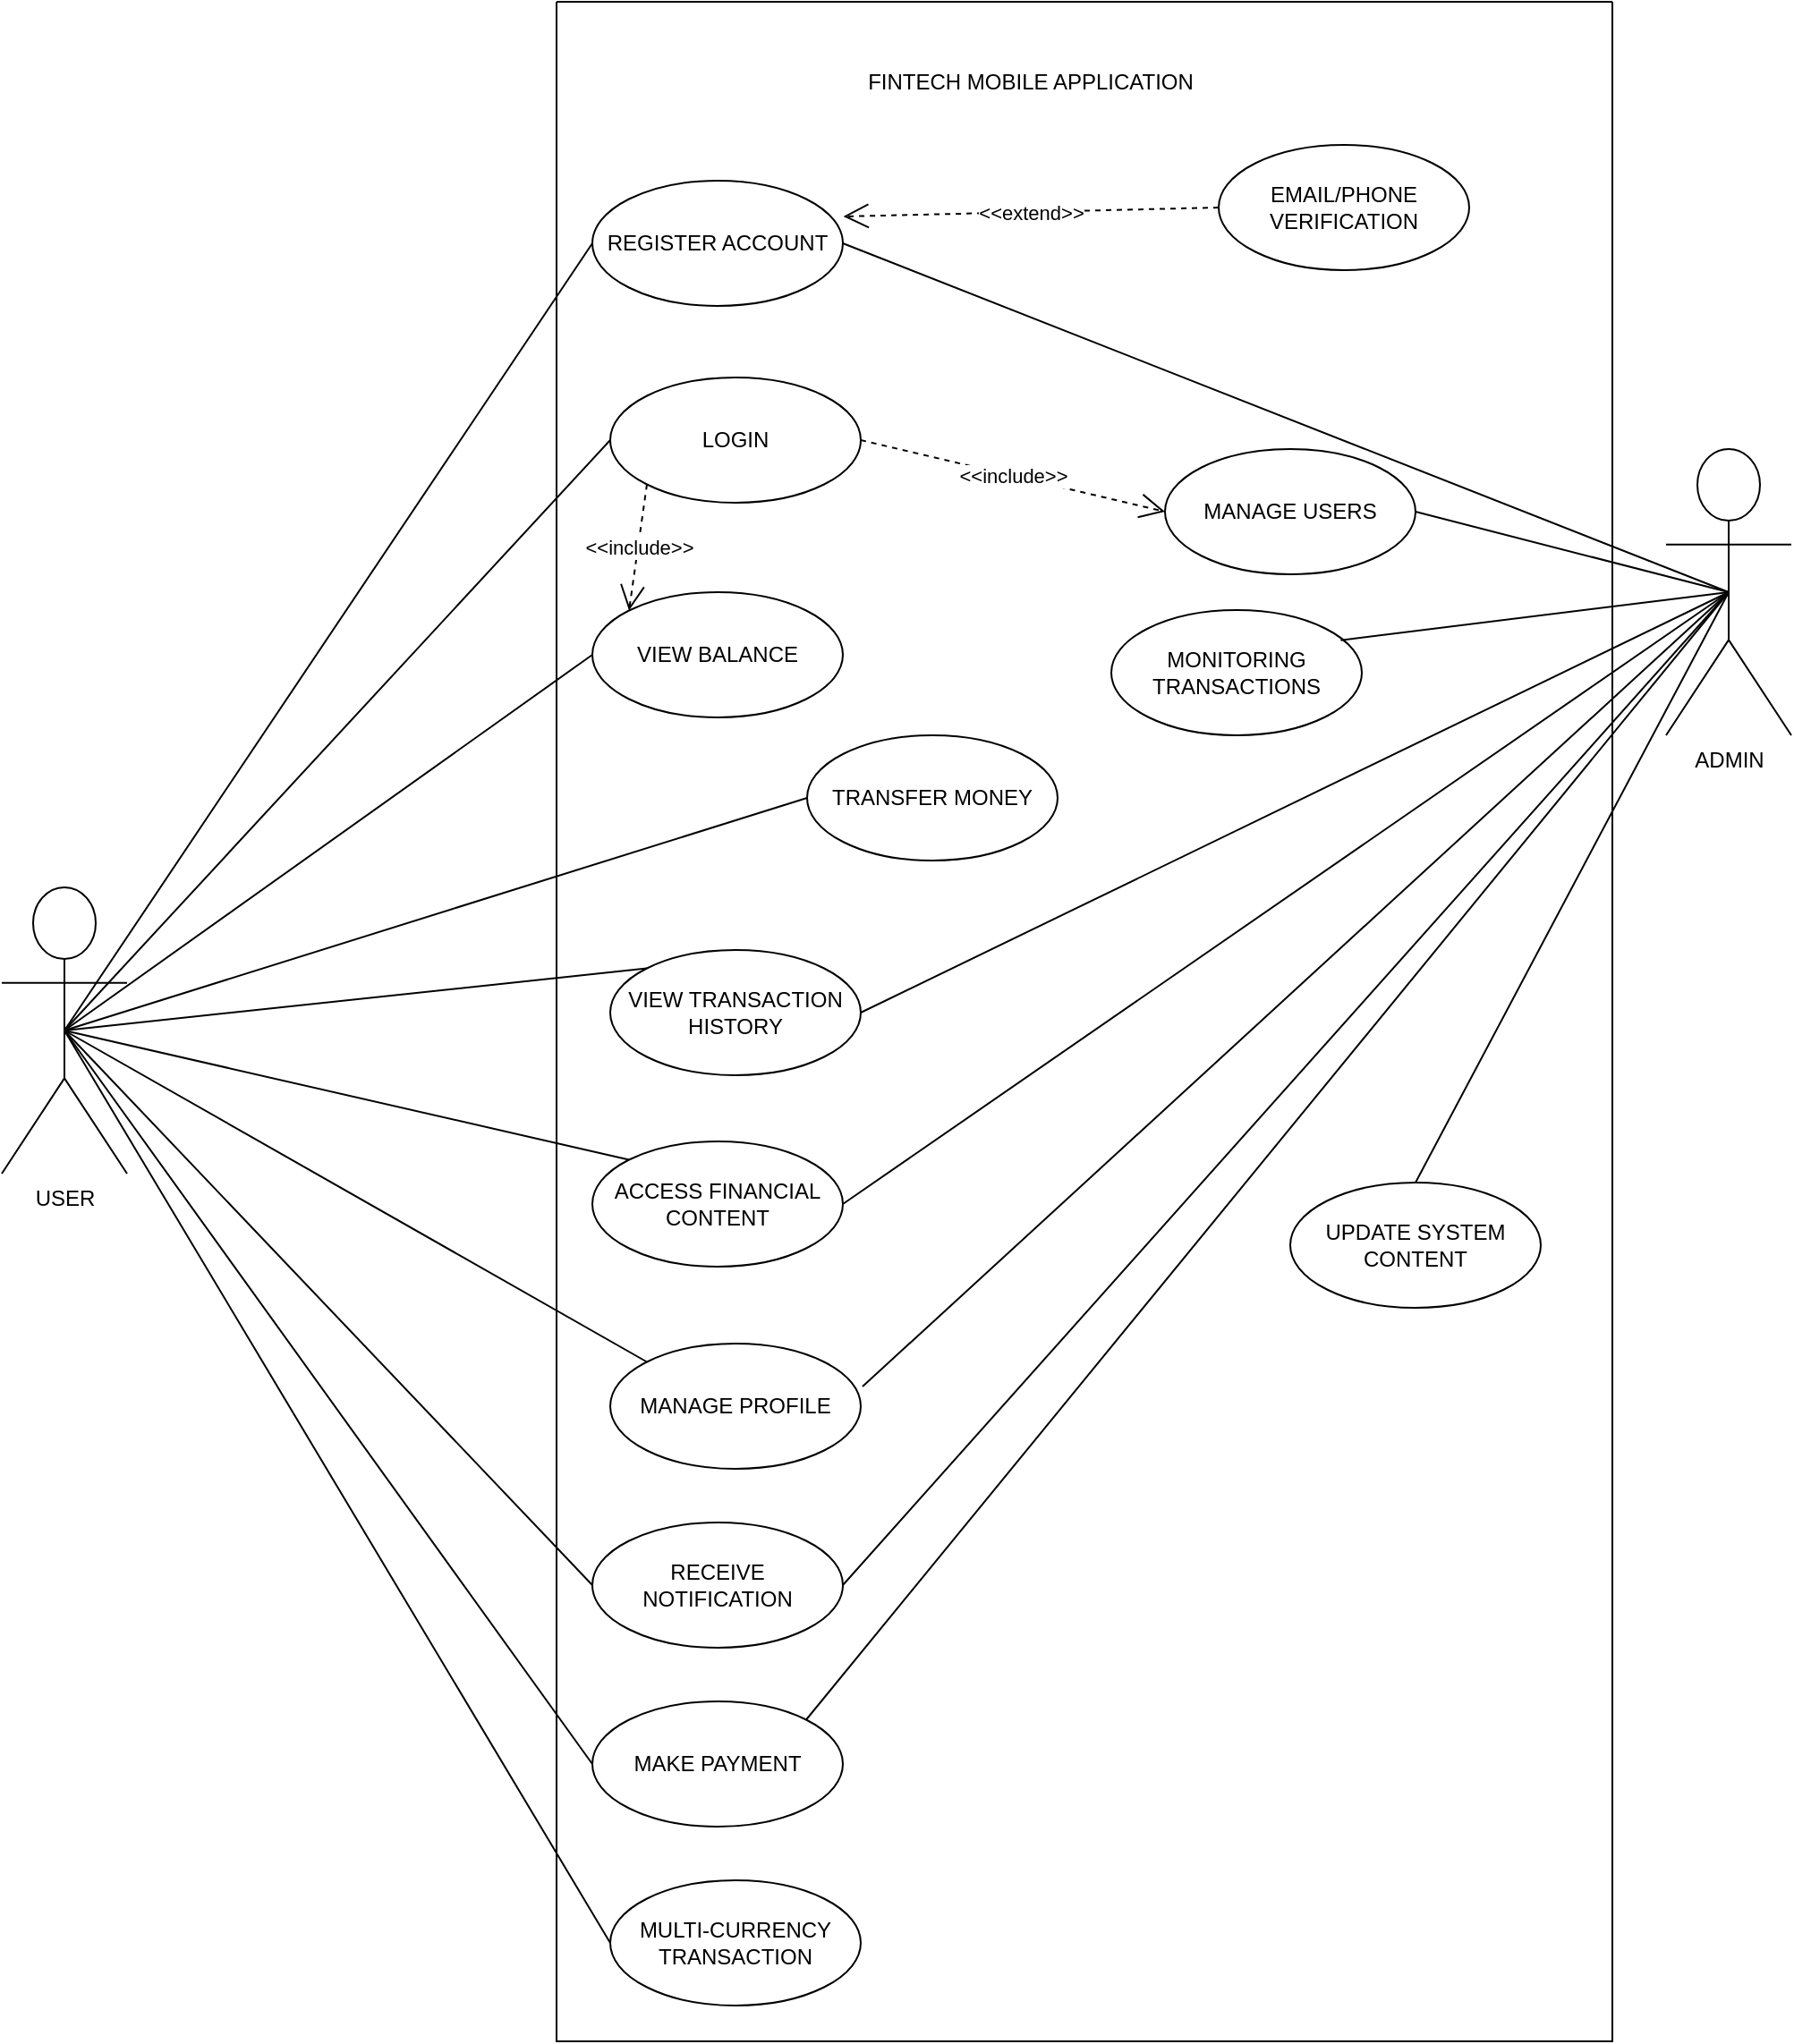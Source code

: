 <mxfile version="27.0.9">
  <diagram name="Page-1" id="xewKWgBjXvOiBmcPuqeF">
    <mxGraphModel dx="1869" dy="1285" grid="1" gridSize="10" guides="1" tooltips="1" connect="1" arrows="1" fold="1" page="1" pageScale="1" pageWidth="1169" pageHeight="1654" math="0" shadow="0">
      <root>
        <mxCell id="0" />
        <mxCell id="1" parent="0" />
        <mxCell id="pwTEyGt1ARerC-elwr2G-2" value="" style="swimlane;startSize=0;" vertex="1" parent="1">
          <mxGeometry x="360" y="200" width="590" height="1140" as="geometry" />
        </mxCell>
        <mxCell id="pwTEyGt1ARerC-elwr2G-10" value="REGISTER ACCOUNT" style="ellipse;whiteSpace=wrap;html=1;" vertex="1" parent="pwTEyGt1ARerC-elwr2G-2">
          <mxGeometry x="20" y="100" width="140" height="70" as="geometry" />
        </mxCell>
        <mxCell id="pwTEyGt1ARerC-elwr2G-9" value="LOGIN" style="ellipse;whiteSpace=wrap;html=1;" vertex="1" parent="pwTEyGt1ARerC-elwr2G-2">
          <mxGeometry x="30" y="210" width="140" height="70" as="geometry" />
        </mxCell>
        <mxCell id="pwTEyGt1ARerC-elwr2G-3" value="VIEW BALANCE" style="ellipse;whiteSpace=wrap;html=1;" vertex="1" parent="pwTEyGt1ARerC-elwr2G-2">
          <mxGeometry x="20" y="330" width="140" height="70" as="geometry" />
        </mxCell>
        <mxCell id="pwTEyGt1ARerC-elwr2G-8" value="TRANSFER MONEY" style="ellipse;whiteSpace=wrap;html=1;" vertex="1" parent="pwTEyGt1ARerC-elwr2G-2">
          <mxGeometry x="140" y="410" width="140" height="70" as="geometry" />
        </mxCell>
        <mxCell id="pwTEyGt1ARerC-elwr2G-7" value="VIEW TRANSACTION HISTORY" style="ellipse;whiteSpace=wrap;html=1;" vertex="1" parent="pwTEyGt1ARerC-elwr2G-2">
          <mxGeometry x="30" y="530" width="140" height="70" as="geometry" />
        </mxCell>
        <mxCell id="pwTEyGt1ARerC-elwr2G-6" value="ACCESS FINANCIAL CONTENT" style="ellipse;whiteSpace=wrap;html=1;" vertex="1" parent="pwTEyGt1ARerC-elwr2G-2">
          <mxGeometry x="20" y="637" width="140" height="70" as="geometry" />
        </mxCell>
        <mxCell id="pwTEyGt1ARerC-elwr2G-5" value="MANAGE PROFILE" style="ellipse;whiteSpace=wrap;html=1;" vertex="1" parent="pwTEyGt1ARerC-elwr2G-2">
          <mxGeometry x="30" y="750" width="140" height="70" as="geometry" />
        </mxCell>
        <mxCell id="pwTEyGt1ARerC-elwr2G-4" value="RECEIVE NOTIFICATION" style="ellipse;whiteSpace=wrap;html=1;" vertex="1" parent="pwTEyGt1ARerC-elwr2G-2">
          <mxGeometry x="20" y="850" width="140" height="70" as="geometry" />
        </mxCell>
        <mxCell id="pwTEyGt1ARerC-elwr2G-13" value="MAKE PAYMENT" style="ellipse;whiteSpace=wrap;html=1;" vertex="1" parent="pwTEyGt1ARerC-elwr2G-2">
          <mxGeometry x="20" y="950" width="140" height="70" as="geometry" />
        </mxCell>
        <mxCell id="pwTEyGt1ARerC-elwr2G-12" value="MULTI-CURRENCY TRANSACTION" style="ellipse;whiteSpace=wrap;html=1;" vertex="1" parent="pwTEyGt1ARerC-elwr2G-2">
          <mxGeometry x="30" y="1050" width="140" height="70" as="geometry" />
        </mxCell>
        <mxCell id="pwTEyGt1ARerC-elwr2G-16" value="MANAGE USERS" style="ellipse;whiteSpace=wrap;html=1;" vertex="1" parent="pwTEyGt1ARerC-elwr2G-2">
          <mxGeometry x="340" y="250" width="140" height="70" as="geometry" />
        </mxCell>
        <mxCell id="pwTEyGt1ARerC-elwr2G-15" value="MONITORING TRANSACTIONS" style="ellipse;whiteSpace=wrap;html=1;" vertex="1" parent="pwTEyGt1ARerC-elwr2G-2">
          <mxGeometry x="310" y="340" width="140" height="70" as="geometry" />
        </mxCell>
        <mxCell id="pwTEyGt1ARerC-elwr2G-14" value="UPDATE SYSTEM CONTENT" style="ellipse;whiteSpace=wrap;html=1;" vertex="1" parent="pwTEyGt1ARerC-elwr2G-2">
          <mxGeometry x="410" y="660" width="140" height="70" as="geometry" />
        </mxCell>
        <mxCell id="pwTEyGt1ARerC-elwr2G-32" value="FINTECH MOBILE APPLICATION" style="text;html=1;align=center;verticalAlign=middle;whiteSpace=wrap;rounded=0;" vertex="1" parent="pwTEyGt1ARerC-elwr2G-2">
          <mxGeometry x="100" y="30" width="330" height="30" as="geometry" />
        </mxCell>
        <mxCell id="pwTEyGt1ARerC-elwr2G-40" value="&amp;lt;&amp;lt;include&amp;gt;&amp;gt;" style="endArrow=open;endSize=12;dashed=1;html=1;rounded=0;entryX=0;entryY=0.5;entryDx=0;entryDy=0;exitX=1;exitY=0.5;exitDx=0;exitDy=0;" edge="1" parent="pwTEyGt1ARerC-elwr2G-2" source="pwTEyGt1ARerC-elwr2G-9" target="pwTEyGt1ARerC-elwr2G-16">
          <mxGeometry width="160" relative="1" as="geometry">
            <mxPoint x="-90" y="560" as="sourcePoint" />
            <mxPoint x="70" y="560" as="targetPoint" />
          </mxGeometry>
        </mxCell>
        <mxCell id="pwTEyGt1ARerC-elwr2G-39" value="&amp;lt;&amp;lt;include&amp;gt;&amp;gt;" style="endArrow=open;endSize=12;dashed=1;html=1;rounded=0;entryX=0;entryY=0;entryDx=0;entryDy=0;exitX=0;exitY=1;exitDx=0;exitDy=0;" edge="1" parent="pwTEyGt1ARerC-elwr2G-2" source="pwTEyGt1ARerC-elwr2G-9" target="pwTEyGt1ARerC-elwr2G-3">
          <mxGeometry width="160" relative="1" as="geometry">
            <mxPoint x="-90" y="560" as="sourcePoint" />
            <mxPoint x="70" y="560" as="targetPoint" />
          </mxGeometry>
        </mxCell>
        <mxCell id="pwTEyGt1ARerC-elwr2G-41" value="EMAIL/PHONE VERIFICATION" style="ellipse;whiteSpace=wrap;html=1;" vertex="1" parent="pwTEyGt1ARerC-elwr2G-2">
          <mxGeometry x="370" y="80" width="140" height="70" as="geometry" />
        </mxCell>
        <mxCell id="pwTEyGt1ARerC-elwr2G-42" value="&amp;lt;&amp;lt;extend&amp;gt;&amp;gt;" style="endArrow=open;endSize=12;dashed=1;html=1;rounded=0;entryX=1.002;entryY=0.286;entryDx=0;entryDy=0;entryPerimeter=0;exitX=0;exitY=0.5;exitDx=0;exitDy=0;" edge="1" parent="pwTEyGt1ARerC-elwr2G-2" source="pwTEyGt1ARerC-elwr2G-41" target="pwTEyGt1ARerC-elwr2G-10">
          <mxGeometry width="160" relative="1" as="geometry">
            <mxPoint x="-90" y="560" as="sourcePoint" />
            <mxPoint x="70" y="560" as="targetPoint" />
          </mxGeometry>
        </mxCell>
        <mxCell id="pwTEyGt1ARerC-elwr2G-17" value="USER" style="shape=umlActor;verticalLabelPosition=bottom;verticalAlign=top;html=1;" vertex="1" parent="1">
          <mxGeometry x="50" y="695" width="70" height="160" as="geometry" />
        </mxCell>
        <mxCell id="pwTEyGt1ARerC-elwr2G-18" value="ADMIN" style="shape=umlActor;verticalLabelPosition=bottom;verticalAlign=top;html=1;" vertex="1" parent="1">
          <mxGeometry x="980" y="450" width="70" height="160" as="geometry" />
        </mxCell>
        <mxCell id="pwTEyGt1ARerC-elwr2G-19" value="" style="endArrow=none;html=1;rounded=0;exitX=0.5;exitY=0.5;exitDx=0;exitDy=0;exitPerimeter=0;entryX=0;entryY=0.5;entryDx=0;entryDy=0;" edge="1" parent="1" source="pwTEyGt1ARerC-elwr2G-17" target="pwTEyGt1ARerC-elwr2G-10">
          <mxGeometry relative="1" as="geometry">
            <mxPoint x="470" y="850" as="sourcePoint" />
            <mxPoint x="630" y="850" as="targetPoint" />
          </mxGeometry>
        </mxCell>
        <mxCell id="pwTEyGt1ARerC-elwr2G-20" value="" style="endArrow=none;html=1;rounded=0;exitX=0.5;exitY=0.5;exitDx=0;exitDy=0;exitPerimeter=0;entryX=0;entryY=0.5;entryDx=0;entryDy=0;" edge="1" parent="1" source="pwTEyGt1ARerC-elwr2G-17" target="pwTEyGt1ARerC-elwr2G-9">
          <mxGeometry relative="1" as="geometry">
            <mxPoint x="470" y="850" as="sourcePoint" />
            <mxPoint x="630" y="850" as="targetPoint" />
          </mxGeometry>
        </mxCell>
        <mxCell id="pwTEyGt1ARerC-elwr2G-21" value="" style="endArrow=none;html=1;rounded=0;exitX=0.5;exitY=0.5;exitDx=0;exitDy=0;exitPerimeter=0;entryX=0;entryY=0.5;entryDx=0;entryDy=0;" edge="1" parent="1" source="pwTEyGt1ARerC-elwr2G-17" target="pwTEyGt1ARerC-elwr2G-8">
          <mxGeometry relative="1" as="geometry">
            <mxPoint x="470" y="850" as="sourcePoint" />
            <mxPoint x="630" y="850" as="targetPoint" />
          </mxGeometry>
        </mxCell>
        <mxCell id="pwTEyGt1ARerC-elwr2G-22" value="" style="endArrow=none;html=1;rounded=0;exitX=0.5;exitY=0.5;exitDx=0;exitDy=0;exitPerimeter=0;entryX=0;entryY=0.5;entryDx=0;entryDy=0;" edge="1" parent="1" source="pwTEyGt1ARerC-elwr2G-17" target="pwTEyGt1ARerC-elwr2G-3">
          <mxGeometry relative="1" as="geometry">
            <mxPoint x="470" y="850" as="sourcePoint" />
            <mxPoint x="630" y="850" as="targetPoint" />
          </mxGeometry>
        </mxCell>
        <mxCell id="pwTEyGt1ARerC-elwr2G-23" value="" style="endArrow=none;html=1;rounded=0;exitX=0.5;exitY=0.5;exitDx=0;exitDy=0;exitPerimeter=0;entryX=0;entryY=0;entryDx=0;entryDy=0;" edge="1" parent="1" source="pwTEyGt1ARerC-elwr2G-17" target="pwTEyGt1ARerC-elwr2G-7">
          <mxGeometry relative="1" as="geometry">
            <mxPoint x="470" y="850" as="sourcePoint" />
            <mxPoint x="300" y="770" as="targetPoint" />
          </mxGeometry>
        </mxCell>
        <mxCell id="pwTEyGt1ARerC-elwr2G-24" value="" style="endArrow=none;html=1;rounded=0;exitX=0.5;exitY=0.5;exitDx=0;exitDy=0;exitPerimeter=0;entryX=0;entryY=0;entryDx=0;entryDy=0;" edge="1" parent="1" source="pwTEyGt1ARerC-elwr2G-17" target="pwTEyGt1ARerC-elwr2G-6">
          <mxGeometry relative="1" as="geometry">
            <mxPoint x="220" y="830" as="sourcePoint" />
            <mxPoint x="380" y="830" as="targetPoint" />
          </mxGeometry>
        </mxCell>
        <mxCell id="pwTEyGt1ARerC-elwr2G-25" value="" style="endArrow=none;html=1;rounded=0;exitX=0.5;exitY=0.5;exitDx=0;exitDy=0;exitPerimeter=0;entryX=0;entryY=0;entryDx=0;entryDy=0;" edge="1" parent="1" source="pwTEyGt1ARerC-elwr2G-17" target="pwTEyGt1ARerC-elwr2G-5">
          <mxGeometry relative="1" as="geometry">
            <mxPoint x="220" y="830" as="sourcePoint" />
            <mxPoint x="380" y="830" as="targetPoint" />
          </mxGeometry>
        </mxCell>
        <mxCell id="pwTEyGt1ARerC-elwr2G-26" value="" style="endArrow=none;html=1;rounded=0;exitX=0.5;exitY=0.5;exitDx=0;exitDy=0;exitPerimeter=0;entryX=0;entryY=0.5;entryDx=0;entryDy=0;" edge="1" parent="1" source="pwTEyGt1ARerC-elwr2G-17" target="pwTEyGt1ARerC-elwr2G-4">
          <mxGeometry relative="1" as="geometry">
            <mxPoint x="260" y="1000" as="sourcePoint" />
            <mxPoint x="420" y="1000" as="targetPoint" />
          </mxGeometry>
        </mxCell>
        <mxCell id="pwTEyGt1ARerC-elwr2G-27" value="" style="endArrow=none;html=1;rounded=0;exitX=0.5;exitY=0.5;exitDx=0;exitDy=0;exitPerimeter=0;entryX=0;entryY=0.5;entryDx=0;entryDy=0;" edge="1" parent="1" source="pwTEyGt1ARerC-elwr2G-17" target="pwTEyGt1ARerC-elwr2G-13">
          <mxGeometry relative="1" as="geometry">
            <mxPoint x="260" y="1000" as="sourcePoint" />
            <mxPoint x="420" y="1000" as="targetPoint" />
          </mxGeometry>
        </mxCell>
        <mxCell id="pwTEyGt1ARerC-elwr2G-28" value="" style="endArrow=none;html=1;rounded=0;entryX=0;entryY=0.5;entryDx=0;entryDy=0;exitX=0.5;exitY=0.5;exitDx=0;exitDy=0;exitPerimeter=0;" edge="1" parent="1" source="pwTEyGt1ARerC-elwr2G-17" target="pwTEyGt1ARerC-elwr2G-12">
          <mxGeometry relative="1" as="geometry">
            <mxPoint x="260" y="1000" as="sourcePoint" />
            <mxPoint x="420" y="1000" as="targetPoint" />
          </mxGeometry>
        </mxCell>
        <mxCell id="pwTEyGt1ARerC-elwr2G-29" value="" style="endArrow=none;html=1;rounded=0;entryX=0.5;entryY=0.5;entryDx=0;entryDy=0;entryPerimeter=0;exitX=1;exitY=0.5;exitDx=0;exitDy=0;" edge="1" parent="1" source="pwTEyGt1ARerC-elwr2G-16" target="pwTEyGt1ARerC-elwr2G-18">
          <mxGeometry relative="1" as="geometry">
            <mxPoint x="420" y="810" as="sourcePoint" />
            <mxPoint x="580" y="810" as="targetPoint" />
          </mxGeometry>
        </mxCell>
        <mxCell id="pwTEyGt1ARerC-elwr2G-30" value="" style="endArrow=none;html=1;rounded=0;entryX=0.5;entryY=0.5;entryDx=0;entryDy=0;entryPerimeter=0;exitX=0.916;exitY=0.241;exitDx=0;exitDy=0;exitPerimeter=0;" edge="1" parent="1" source="pwTEyGt1ARerC-elwr2G-15" target="pwTEyGt1ARerC-elwr2G-18">
          <mxGeometry relative="1" as="geometry">
            <mxPoint x="420" y="810" as="sourcePoint" />
            <mxPoint x="580" y="810" as="targetPoint" />
          </mxGeometry>
        </mxCell>
        <mxCell id="pwTEyGt1ARerC-elwr2G-31" value="" style="endArrow=none;html=1;rounded=0;entryX=0.5;entryY=0.5;entryDx=0;entryDy=0;entryPerimeter=0;exitX=0.5;exitY=0;exitDx=0;exitDy=0;" edge="1" parent="1" source="pwTEyGt1ARerC-elwr2G-14" target="pwTEyGt1ARerC-elwr2G-18">
          <mxGeometry relative="1" as="geometry">
            <mxPoint x="420" y="810" as="sourcePoint" />
            <mxPoint x="580" y="810" as="targetPoint" />
          </mxGeometry>
        </mxCell>
        <mxCell id="pwTEyGt1ARerC-elwr2G-33" value="" style="endArrow=none;html=1;rounded=0;entryX=0.5;entryY=0.5;entryDx=0;entryDy=0;entryPerimeter=0;exitX=1;exitY=0.5;exitDx=0;exitDy=0;" edge="1" parent="1" source="pwTEyGt1ARerC-elwr2G-10" target="pwTEyGt1ARerC-elwr2G-18">
          <mxGeometry relative="1" as="geometry">
            <mxPoint x="270" y="760" as="sourcePoint" />
            <mxPoint x="1000" y="530" as="targetPoint" />
          </mxGeometry>
        </mxCell>
        <mxCell id="pwTEyGt1ARerC-elwr2G-34" value="" style="endArrow=none;html=1;rounded=0;entryX=0.5;entryY=0.5;entryDx=0;entryDy=0;entryPerimeter=0;exitX=1;exitY=0.5;exitDx=0;exitDy=0;" edge="1" parent="1" source="pwTEyGt1ARerC-elwr2G-7" target="pwTEyGt1ARerC-elwr2G-18">
          <mxGeometry relative="1" as="geometry">
            <mxPoint x="270" y="760" as="sourcePoint" />
            <mxPoint x="430" y="760" as="targetPoint" />
          </mxGeometry>
        </mxCell>
        <mxCell id="pwTEyGt1ARerC-elwr2G-35" value="" style="endArrow=none;html=1;rounded=0;entryX=0.5;entryY=0.5;entryDx=0;entryDy=0;entryPerimeter=0;exitX=1;exitY=0.5;exitDx=0;exitDy=0;" edge="1" parent="1" source="pwTEyGt1ARerC-elwr2G-6" target="pwTEyGt1ARerC-elwr2G-18">
          <mxGeometry relative="1" as="geometry">
            <mxPoint x="270" y="760" as="sourcePoint" />
            <mxPoint x="430" y="760" as="targetPoint" />
          </mxGeometry>
        </mxCell>
        <mxCell id="pwTEyGt1ARerC-elwr2G-36" value="" style="endArrow=none;html=1;rounded=0;entryX=0.5;entryY=0.5;entryDx=0;entryDy=0;entryPerimeter=0;exitX=1.007;exitY=0.343;exitDx=0;exitDy=0;exitPerimeter=0;" edge="1" parent="1" source="pwTEyGt1ARerC-elwr2G-5" target="pwTEyGt1ARerC-elwr2G-18">
          <mxGeometry relative="1" as="geometry">
            <mxPoint x="270" y="760" as="sourcePoint" />
            <mxPoint x="430" y="760" as="targetPoint" />
          </mxGeometry>
        </mxCell>
        <mxCell id="pwTEyGt1ARerC-elwr2G-37" value="" style="endArrow=none;html=1;rounded=0;entryX=0.5;entryY=0.5;entryDx=0;entryDy=0;entryPerimeter=0;exitX=1;exitY=0.5;exitDx=0;exitDy=0;" edge="1" parent="1" source="pwTEyGt1ARerC-elwr2G-4" target="pwTEyGt1ARerC-elwr2G-18">
          <mxGeometry relative="1" as="geometry">
            <mxPoint x="270" y="760" as="sourcePoint" />
            <mxPoint x="430" y="760" as="targetPoint" />
          </mxGeometry>
        </mxCell>
        <mxCell id="pwTEyGt1ARerC-elwr2G-38" value="" style="endArrow=none;html=1;rounded=0;entryX=0.5;entryY=0.5;entryDx=0;entryDy=0;entryPerimeter=0;exitX=1;exitY=0;exitDx=0;exitDy=0;" edge="1" parent="1" source="pwTEyGt1ARerC-elwr2G-13" target="pwTEyGt1ARerC-elwr2G-18">
          <mxGeometry relative="1" as="geometry">
            <mxPoint x="270" y="760" as="sourcePoint" />
            <mxPoint x="430" y="760" as="targetPoint" />
          </mxGeometry>
        </mxCell>
      </root>
    </mxGraphModel>
  </diagram>
</mxfile>
